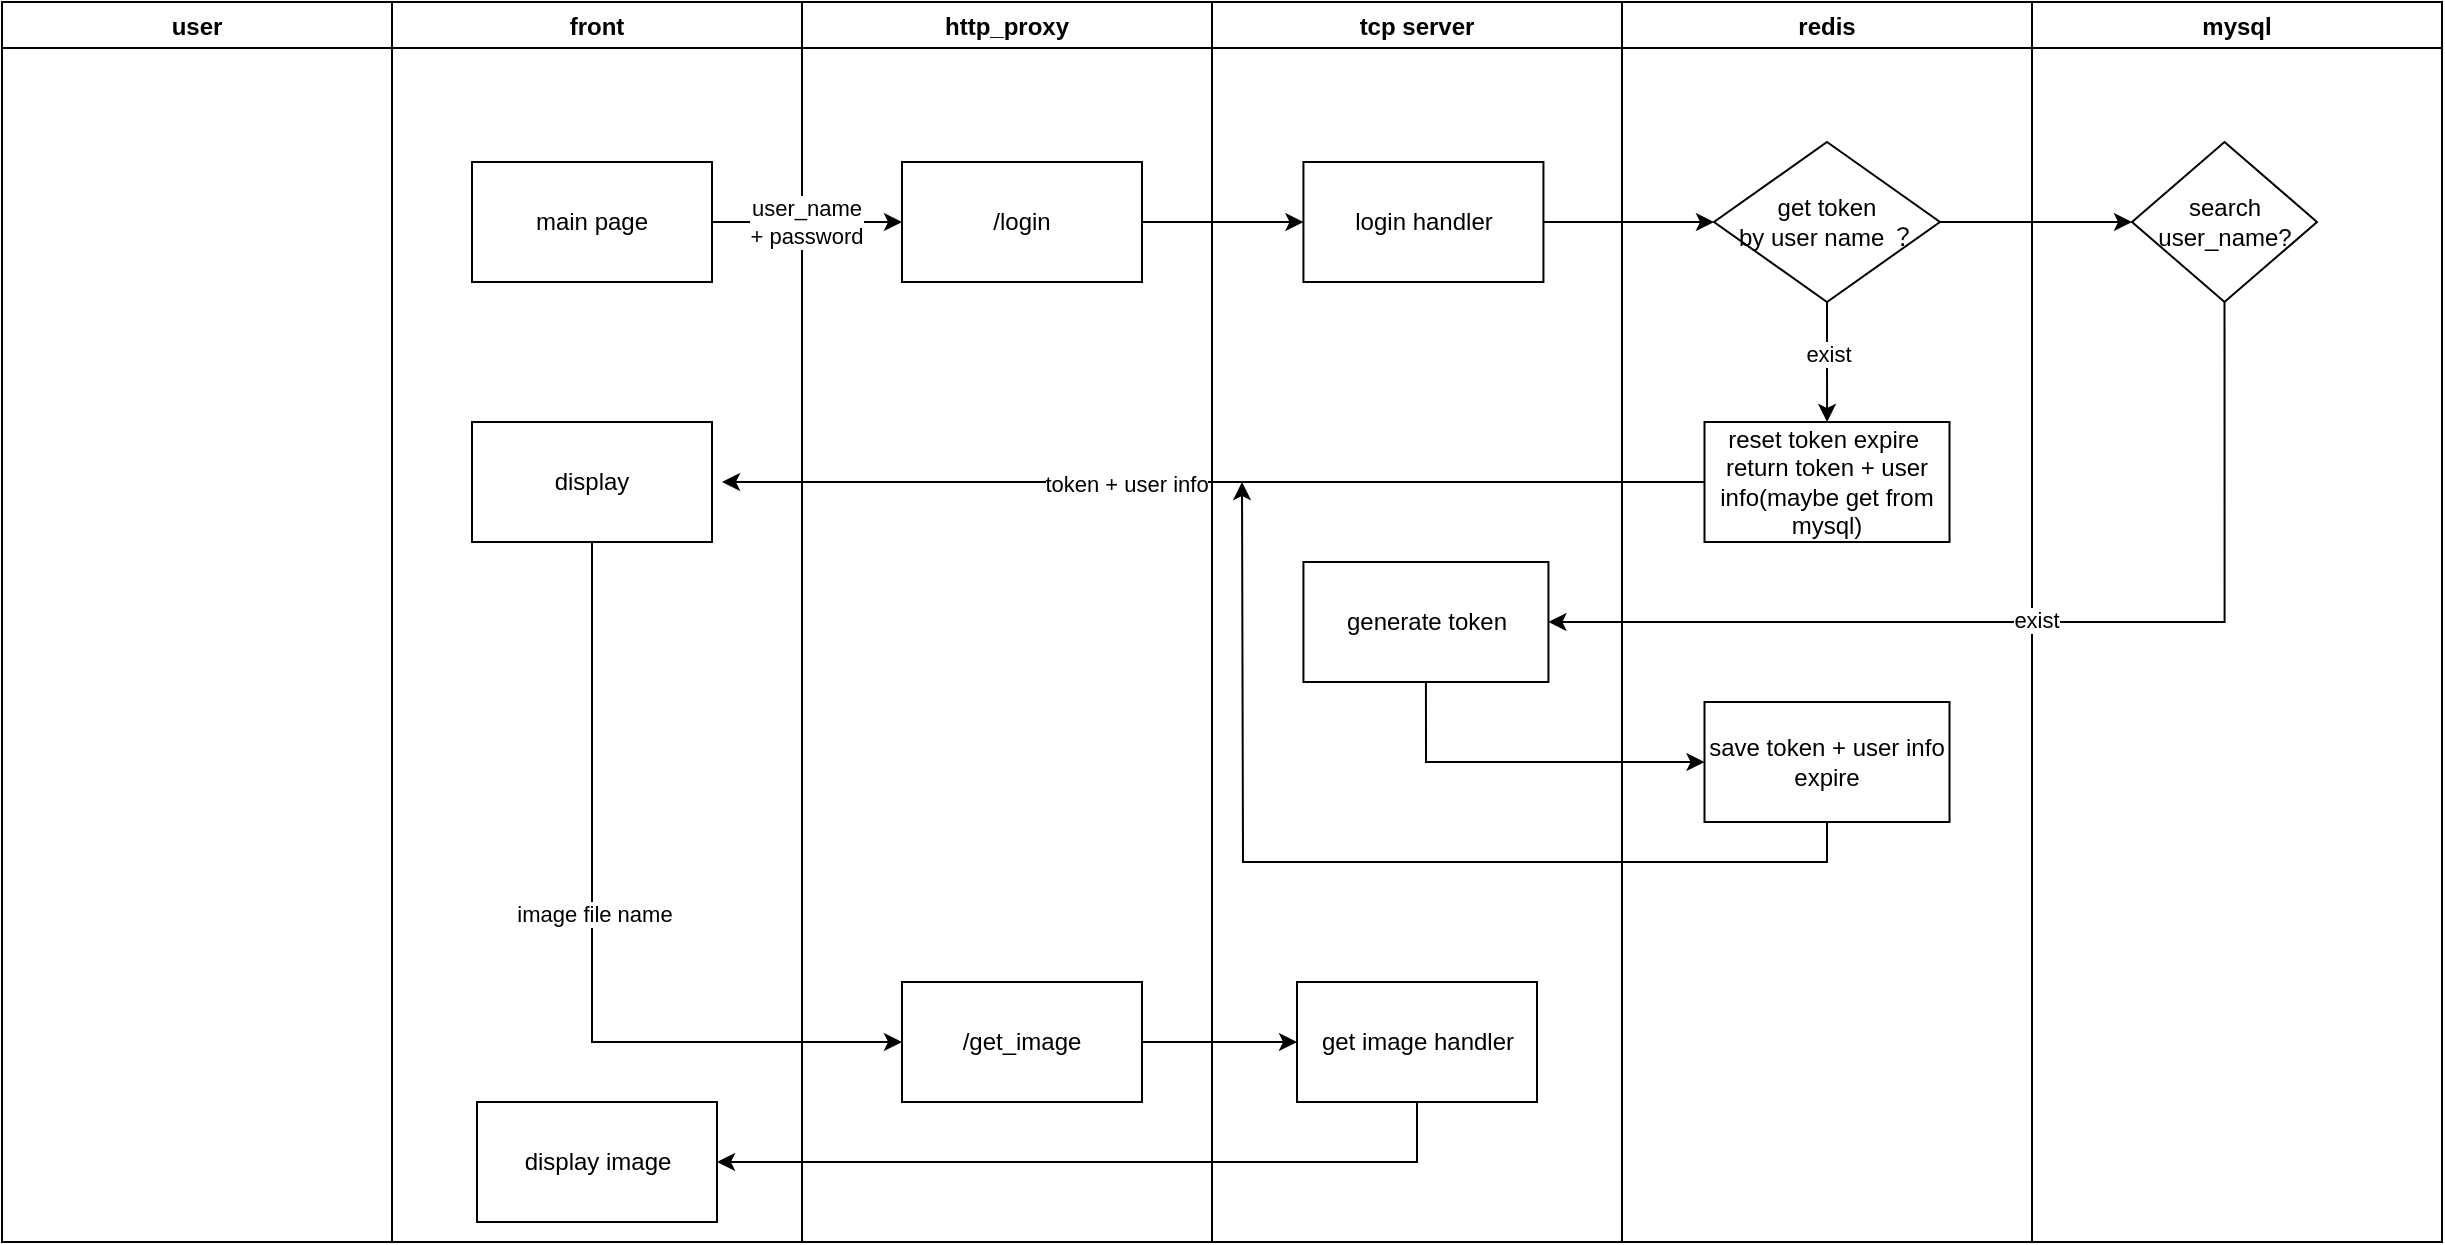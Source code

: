 <mxfile version="16.5.6" type="github">
  <diagram id="IemuaXq5Jafa3FOG4-sM" name="Page-1">
    <mxGraphModel dx="2666" dy="736" grid="1" gridSize="10" guides="1" tooltips="1" connect="1" arrows="1" fold="1" page="1" pageScale="1" pageWidth="1300" pageHeight="700" math="0" shadow="0">
      <root>
        <mxCell id="0" />
        <mxCell id="1" parent="0" />
        <mxCell id="_qIB2CW_H26AFUyjVN2s-3" value="user" style="swimlane;" vertex="1" parent="1">
          <mxGeometry x="-1270" y="40" width="195" height="620" as="geometry" />
        </mxCell>
        <mxCell id="_qIB2CW_H26AFUyjVN2s-4" value="front" style="swimlane;" vertex="1" parent="1">
          <mxGeometry x="-1075" y="40" width="205" height="620" as="geometry" />
        </mxCell>
        <mxCell id="_qIB2CW_H26AFUyjVN2s-11" value="main page" style="rounded=0;whiteSpace=wrap;html=1;" vertex="1" parent="_qIB2CW_H26AFUyjVN2s-4">
          <mxGeometry x="40" y="80" width="120" height="60" as="geometry" />
        </mxCell>
        <mxCell id="_qIB2CW_H26AFUyjVN2s-35" value="display" style="rounded=0;whiteSpace=wrap;html=1;" vertex="1" parent="_qIB2CW_H26AFUyjVN2s-4">
          <mxGeometry x="40" y="210" width="120" height="60" as="geometry" />
        </mxCell>
        <mxCell id="_qIB2CW_H26AFUyjVN2s-42" value="display image" style="rounded=0;whiteSpace=wrap;html=1;" vertex="1" parent="_qIB2CW_H26AFUyjVN2s-4">
          <mxGeometry x="42.5" y="550" width="120" height="60" as="geometry" />
        </mxCell>
        <mxCell id="_qIB2CW_H26AFUyjVN2s-6" value="http_proxy" style="swimlane;" vertex="1" parent="1">
          <mxGeometry x="-870" y="40" width="205" height="620" as="geometry" />
        </mxCell>
        <mxCell id="_qIB2CW_H26AFUyjVN2s-12" value="/login" style="rounded=0;whiteSpace=wrap;html=1;" vertex="1" parent="_qIB2CW_H26AFUyjVN2s-6">
          <mxGeometry x="50" y="80" width="120" height="60" as="geometry" />
        </mxCell>
        <mxCell id="_qIB2CW_H26AFUyjVN2s-39" value="/get_image" style="rounded=0;whiteSpace=wrap;html=1;" vertex="1" parent="_qIB2CW_H26AFUyjVN2s-6">
          <mxGeometry x="50" y="490" width="120" height="60" as="geometry" />
        </mxCell>
        <mxCell id="_qIB2CW_H26AFUyjVN2s-7" value="tcp server" style="swimlane;" vertex="1" parent="1">
          <mxGeometry x="-665" y="40" width="205" height="620" as="geometry" />
        </mxCell>
        <mxCell id="_qIB2CW_H26AFUyjVN2s-14" value="login handler" style="rounded=0;whiteSpace=wrap;html=1;" vertex="1" parent="_qIB2CW_H26AFUyjVN2s-7">
          <mxGeometry x="45.72" y="80" width="120" height="60" as="geometry" />
        </mxCell>
        <mxCell id="_qIB2CW_H26AFUyjVN2s-29" value="generate token" style="rounded=0;whiteSpace=wrap;html=1;" vertex="1" parent="_qIB2CW_H26AFUyjVN2s-7">
          <mxGeometry x="45.72" y="280" width="122.5" height="60" as="geometry" />
        </mxCell>
        <mxCell id="_qIB2CW_H26AFUyjVN2s-40" value="get image handler" style="rounded=0;whiteSpace=wrap;html=1;" vertex="1" parent="_qIB2CW_H26AFUyjVN2s-7">
          <mxGeometry x="42.5" y="490" width="120" height="60" as="geometry" />
        </mxCell>
        <mxCell id="_qIB2CW_H26AFUyjVN2s-8" value="redis" style="swimlane;" vertex="1" parent="1">
          <mxGeometry x="-460" y="40" width="205" height="620" as="geometry" />
        </mxCell>
        <mxCell id="_qIB2CW_H26AFUyjVN2s-22" style="edgeStyle=orthogonalEdgeStyle;rounded=0;orthogonalLoop=1;jettySize=auto;html=1;exitX=0.5;exitY=1;exitDx=0;exitDy=0;" edge="1" parent="_qIB2CW_H26AFUyjVN2s-8" source="_qIB2CW_H26AFUyjVN2s-18" target="_qIB2CW_H26AFUyjVN2s-21">
          <mxGeometry relative="1" as="geometry" />
        </mxCell>
        <mxCell id="_qIB2CW_H26AFUyjVN2s-25" value="exist" style="edgeLabel;html=1;align=center;verticalAlign=middle;resizable=0;points=[];" vertex="1" connectable="0" parent="_qIB2CW_H26AFUyjVN2s-22">
          <mxGeometry x="-0.135" relative="1" as="geometry">
            <mxPoint as="offset" />
          </mxGeometry>
        </mxCell>
        <mxCell id="_qIB2CW_H26AFUyjVN2s-18" value="get token&lt;br&gt;by user name ？" style="rhombus;whiteSpace=wrap;html=1;" vertex="1" parent="_qIB2CW_H26AFUyjVN2s-8">
          <mxGeometry x="46" y="70" width="113" height="80" as="geometry" />
        </mxCell>
        <mxCell id="_qIB2CW_H26AFUyjVN2s-21" value="reset token expire&amp;nbsp;&lt;br&gt;return token + user info(maybe get from mysql)" style="rounded=0;whiteSpace=wrap;html=1;" vertex="1" parent="_qIB2CW_H26AFUyjVN2s-8">
          <mxGeometry x="41.25" y="210" width="122.5" height="60" as="geometry" />
        </mxCell>
        <mxCell id="_qIB2CW_H26AFUyjVN2s-32" value="save token + user info&lt;br&gt;expire" style="rounded=0;whiteSpace=wrap;html=1;" vertex="1" parent="_qIB2CW_H26AFUyjVN2s-8">
          <mxGeometry x="41.25" y="350" width="122.5" height="60" as="geometry" />
        </mxCell>
        <mxCell id="_qIB2CW_H26AFUyjVN2s-9" value="mysql" style="swimlane;" vertex="1" parent="1">
          <mxGeometry x="-255" y="40" width="205" height="620" as="geometry" />
        </mxCell>
        <mxCell id="_qIB2CW_H26AFUyjVN2s-28" value="search user_name?" style="rhombus;whiteSpace=wrap;html=1;" vertex="1" parent="_qIB2CW_H26AFUyjVN2s-9">
          <mxGeometry x="50" y="70" width="92.5" height="80" as="geometry" />
        </mxCell>
        <mxCell id="_qIB2CW_H26AFUyjVN2s-13" style="edgeStyle=orthogonalEdgeStyle;rounded=0;orthogonalLoop=1;jettySize=auto;html=1;exitX=1;exitY=0.5;exitDx=0;exitDy=0;" edge="1" parent="1" source="_qIB2CW_H26AFUyjVN2s-11" target="_qIB2CW_H26AFUyjVN2s-12">
          <mxGeometry relative="1" as="geometry" />
        </mxCell>
        <mxCell id="_qIB2CW_H26AFUyjVN2s-16" value="user_name&lt;br&gt;+ password" style="edgeLabel;html=1;align=center;verticalAlign=middle;resizable=0;points=[];" vertex="1" connectable="0" parent="_qIB2CW_H26AFUyjVN2s-13">
          <mxGeometry x="-0.406" y="-1" relative="1" as="geometry">
            <mxPoint x="19" y="-1" as="offset" />
          </mxGeometry>
        </mxCell>
        <mxCell id="_qIB2CW_H26AFUyjVN2s-17" style="edgeStyle=orthogonalEdgeStyle;rounded=0;orthogonalLoop=1;jettySize=auto;html=1;exitX=1;exitY=0.5;exitDx=0;exitDy=0;entryX=0;entryY=0.5;entryDx=0;entryDy=0;" edge="1" parent="1" source="_qIB2CW_H26AFUyjVN2s-12" target="_qIB2CW_H26AFUyjVN2s-14">
          <mxGeometry relative="1" as="geometry" />
        </mxCell>
        <mxCell id="_qIB2CW_H26AFUyjVN2s-19" style="edgeStyle=orthogonalEdgeStyle;rounded=0;orthogonalLoop=1;jettySize=auto;html=1;exitX=1;exitY=0.5;exitDx=0;exitDy=0;entryX=0;entryY=0.5;entryDx=0;entryDy=0;" edge="1" parent="1" source="_qIB2CW_H26AFUyjVN2s-14" target="_qIB2CW_H26AFUyjVN2s-18">
          <mxGeometry relative="1" as="geometry" />
        </mxCell>
        <mxCell id="_qIB2CW_H26AFUyjVN2s-23" style="edgeStyle=orthogonalEdgeStyle;rounded=0;orthogonalLoop=1;jettySize=auto;html=1;exitX=0;exitY=0.5;exitDx=0;exitDy=0;" edge="1" parent="1" source="_qIB2CW_H26AFUyjVN2s-21">
          <mxGeometry relative="1" as="geometry">
            <mxPoint x="-910" y="280" as="targetPoint" />
          </mxGeometry>
        </mxCell>
        <mxCell id="_qIB2CW_H26AFUyjVN2s-24" value="token + user info" style="edgeLabel;html=1;align=center;verticalAlign=middle;resizable=0;points=[];" vertex="1" connectable="0" parent="_qIB2CW_H26AFUyjVN2s-23">
          <mxGeometry x="0.182" relative="1" as="geometry">
            <mxPoint as="offset" />
          </mxGeometry>
        </mxCell>
        <mxCell id="_qIB2CW_H26AFUyjVN2s-27" style="edgeStyle=orthogonalEdgeStyle;rounded=0;orthogonalLoop=1;jettySize=auto;html=1;exitX=1;exitY=0.5;exitDx=0;exitDy=0;" edge="1" parent="1" source="_qIB2CW_H26AFUyjVN2s-18" target="_qIB2CW_H26AFUyjVN2s-28">
          <mxGeometry relative="1" as="geometry">
            <mxPoint x="-158.75" y="170" as="targetPoint" />
          </mxGeometry>
        </mxCell>
        <mxCell id="_qIB2CW_H26AFUyjVN2s-30" style="edgeStyle=orthogonalEdgeStyle;rounded=0;orthogonalLoop=1;jettySize=auto;html=1;exitX=0.5;exitY=1;exitDx=0;exitDy=0;entryX=1;entryY=0.5;entryDx=0;entryDy=0;" edge="1" parent="1" source="_qIB2CW_H26AFUyjVN2s-28" target="_qIB2CW_H26AFUyjVN2s-29">
          <mxGeometry relative="1" as="geometry" />
        </mxCell>
        <mxCell id="_qIB2CW_H26AFUyjVN2s-31" value="exist" style="edgeLabel;html=1;align=center;verticalAlign=middle;resizable=0;points=[];" vertex="1" connectable="0" parent="_qIB2CW_H26AFUyjVN2s-30">
          <mxGeometry x="0.024" y="-1" relative="1" as="geometry">
            <mxPoint as="offset" />
          </mxGeometry>
        </mxCell>
        <mxCell id="_qIB2CW_H26AFUyjVN2s-33" style="edgeStyle=orthogonalEdgeStyle;rounded=0;orthogonalLoop=1;jettySize=auto;html=1;exitX=0.5;exitY=1;exitDx=0;exitDy=0;entryX=0;entryY=0.5;entryDx=0;entryDy=0;" edge="1" parent="1" source="_qIB2CW_H26AFUyjVN2s-29" target="_qIB2CW_H26AFUyjVN2s-32">
          <mxGeometry relative="1" as="geometry" />
        </mxCell>
        <mxCell id="_qIB2CW_H26AFUyjVN2s-37" style="edgeStyle=orthogonalEdgeStyle;rounded=0;orthogonalLoop=1;jettySize=auto;html=1;exitX=0.5;exitY=1;exitDx=0;exitDy=0;" edge="1" parent="1" source="_qIB2CW_H26AFUyjVN2s-32">
          <mxGeometry relative="1" as="geometry">
            <mxPoint x="-650" y="280" as="targetPoint" />
          </mxGeometry>
        </mxCell>
        <mxCell id="_qIB2CW_H26AFUyjVN2s-41" style="edgeStyle=orthogonalEdgeStyle;rounded=0;orthogonalLoop=1;jettySize=auto;html=1;exitX=1;exitY=0.5;exitDx=0;exitDy=0;entryX=0;entryY=0.5;entryDx=0;entryDy=0;" edge="1" parent="1" source="_qIB2CW_H26AFUyjVN2s-39" target="_qIB2CW_H26AFUyjVN2s-40">
          <mxGeometry relative="1" as="geometry" />
        </mxCell>
        <mxCell id="_qIB2CW_H26AFUyjVN2s-43" style="edgeStyle=orthogonalEdgeStyle;rounded=0;orthogonalLoop=1;jettySize=auto;html=1;exitX=0.5;exitY=1;exitDx=0;exitDy=0;entryX=1;entryY=0.5;entryDx=0;entryDy=0;" edge="1" parent="1" source="_qIB2CW_H26AFUyjVN2s-40" target="_qIB2CW_H26AFUyjVN2s-42">
          <mxGeometry relative="1" as="geometry" />
        </mxCell>
        <mxCell id="_qIB2CW_H26AFUyjVN2s-44" style="edgeStyle=orthogonalEdgeStyle;rounded=0;orthogonalLoop=1;jettySize=auto;html=1;exitX=0.5;exitY=1;exitDx=0;exitDy=0;entryX=0;entryY=0.5;entryDx=0;entryDy=0;" edge="1" parent="1" source="_qIB2CW_H26AFUyjVN2s-35" target="_qIB2CW_H26AFUyjVN2s-39">
          <mxGeometry relative="1" as="geometry">
            <mxPoint x="-975" y="500" as="sourcePoint" />
          </mxGeometry>
        </mxCell>
        <mxCell id="_qIB2CW_H26AFUyjVN2s-45" value="image file name" style="edgeLabel;html=1;align=center;verticalAlign=middle;resizable=0;points=[];" vertex="1" connectable="0" parent="_qIB2CW_H26AFUyjVN2s-44">
          <mxGeometry x="-0.081" y="1" relative="1" as="geometry">
            <mxPoint as="offset" />
          </mxGeometry>
        </mxCell>
      </root>
    </mxGraphModel>
  </diagram>
</mxfile>
